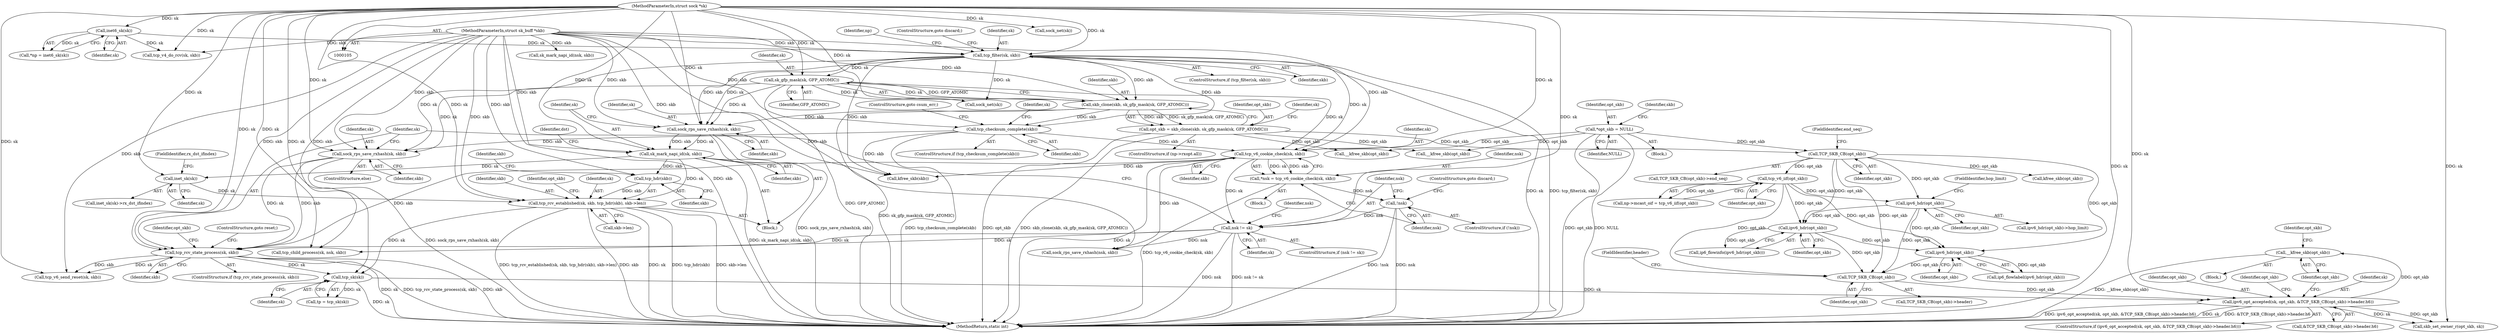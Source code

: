 digraph "0_linux_ac6e780070e30e4c35bd395acfe9191e6268bdd3_0@API" {
"1000422" [label="(Call,__kfree_skb(opt_skb))"];
"1000396" [label="(Call,ipv6_opt_accepted(sk, opt_skb, &TCP_SKB_CB(opt_skb)->header.h6))"];
"1000292" [label="(Call,tcp_sk(sk))"];
"1000257" [label="(Call,tcp_rcv_state_process(sk, skb))"];
"1000253" [label="(Call,sock_rps_save_rxhash(sk, skb))"];
"1000131" [label="(Call,tcp_filter(sk, skb))"];
"1000112" [label="(Call,inet6_sk(sk))"];
"1000106" [label="(MethodParameterIn,struct sock *sk)"];
"1000107" [label="(MethodParameterIn,struct sk_buff *skb)"];
"1000145" [label="(Call,sk_gfp_mask(sk, GFP_ATOMIC))"];
"1000209" [label="(Call,tcp_checksum_complete(skb))"];
"1000143" [label="(Call,skb_clone(skb, sk_gfp_mask(sk, GFP_ATOMIC)))"];
"1000230" [label="(Call,nsk != sk)"];
"1000226" [label="(Call,!nsk)"];
"1000220" [label="(Call,*nsk = tcp_v6_cookie_check(sk, skb))"];
"1000222" [label="(Call,tcp_v6_cookie_check(sk, skb))"];
"1000195" [label="(Call,tcp_rcv_established(sk, skb, tcp_hdr(skb), skb->len))"];
"1000164" [label="(Call,sk_mark_napi_id(sk, skb))"];
"1000161" [label="(Call,sock_rps_save_rxhash(sk, skb))"];
"1000174" [label="(Call,inet_sk(sk))"];
"1000198" [label="(Call,tcp_hdr(skb))"];
"1000402" [label="(Call,TCP_SKB_CB(opt_skb))"];
"1000382" [label="(Call,ipv6_hdr(opt_skb))"];
"1000335" [label="(Call,tcp_v6_iif(opt_skb))"];
"1000298" [label="(Call,TCP_SKB_CB(opt_skb))"];
"1000116" [label="(Call,*opt_skb = NULL)"];
"1000141" [label="(Call,opt_skb = skb_clone(skb, sk_gfp_mask(sk, GFP_ATOMIC)))"];
"1000358" [label="(Call,ipv6_hdr(opt_skb))"];
"1000393" [label="(Call,ipv6_hdr(opt_skb))"];
"1000432" [label="(Call,kfree_skb(opt_skb))"];
"1000422" [label="(Call,__kfree_skb(opt_skb))"];
"1000227" [label="(Identifier,nsk)"];
"1000141" [label="(Call,opt_skb = skb_clone(skb, sk_gfp_mask(sk, GFP_ATOMIC)))"];
"1000162" [label="(Identifier,sk)"];
"1000401" [label="(Call,TCP_SKB_CB(opt_skb)->header)"];
"1000165" [label="(Identifier,sk)"];
"1000254" [label="(Identifier,sk)"];
"1000300" [label="(FieldIdentifier,end_seq)"];
"1000210" [label="(Identifier,skb)"];
"1000218" [label="(Block,)"];
"1000223" [label="(Identifier,sk)"];
"1000262" [label="(Identifier,opt_skb)"];
"1000255" [label="(Identifier,skb)"];
"1000335" [label="(Call,tcp_v6_iif(opt_skb))"];
"1000336" [label="(Identifier,opt_skb)"];
"1000260" [label="(ControlStructure,goto reset;)"];
"1000297" [label="(Call,TCP_SKB_CB(opt_skb)->end_seq)"];
"1000221" [label="(Identifier,nsk)"];
"1000200" [label="(Call,skb->len)"];
"1000267" [label="(Call,tcp_v6_send_reset(sk, skb))"];
"1000106" [label="(MethodParameterIn,struct sock *sk)"];
"1000138" [label="(Identifier,np)"];
"1000225" [label="(ControlStructure,if (!nsk))"];
"1000154" [label="(Block,)"];
"1000215" [label="(Identifier,sk)"];
"1000382" [label="(Call,ipv6_hdr(opt_skb))"];
"1000281" [label="(Call,sock_net(sk))"];
"1000117" [label="(Identifier,opt_skb)"];
"1000168" [label="(Identifier,dst)"];
"1000174" [label="(Call,inet_sk(sk))"];
"1000248" [label="(Call,__kfree_skb(opt_skb))"];
"1000204" [label="(Identifier,opt_skb)"];
"1000234" [label="(Call,sock_rps_save_rxhash(nsk, skb))"];
"1000176" [label="(FieldIdentifier,rx_dst_ifindex)"];
"1000258" [label="(Identifier,sk)"];
"1000147" [label="(Identifier,GFP_ATOMIC)"];
"1000146" [label="(Identifier,sk)"];
"1000273" [label="(Call,__kfree_skb(opt_skb))"];
"1000198" [label="(Call,tcp_hdr(skb))"];
"1000122" [label="(Identifier,skb)"];
"1000224" [label="(Identifier,skb)"];
"1000127" [label="(Call,tcp_v4_do_rcv(sk, skb))"];
"1000241" [label="(Call,tcp_child_process(sk, nsk, skb))"];
"1000408" [label="(Identifier,opt_skb)"];
"1000175" [label="(Identifier,sk)"];
"1000292" [label="(Call,tcp_sk(sk))"];
"1000275" [label="(Call,kfree_skb(skb))"];
"1000228" [label="(ControlStructure,goto discard;)"];
"1000402" [label="(Call,TCP_SKB_CB(opt_skb))"];
"1000161" [label="(Call,sock_rps_save_rxhash(sk, skb))"];
"1000143" [label="(Call,skb_clone(skb, sk_gfp_mask(sk, GFP_ATOMIC)))"];
"1000360" [label="(FieldIdentifier,hop_limit)"];
"1000331" [label="(Call,np->mcast_oif = tcp_v6_iif(opt_skb))"];
"1000166" [label="(Identifier,skb)"];
"1000359" [label="(Identifier,opt_skb)"];
"1000173" [label="(Call,inet_sk(sk)->rx_dst_ifindex)"];
"1000222" [label="(Call,tcp_v6_cookie_check(sk, skb))"];
"1000299" [label="(Identifier,opt_skb)"];
"1000113" [label="(Identifier,sk)"];
"1000259" [label="(Identifier,skb)"];
"1000134" [label="(ControlStructure,goto discard;)"];
"1000357" [label="(Call,ipv6_hdr(opt_skb)->hop_limit)"];
"1000235" [label="(Identifier,nsk)"];
"1000290" [label="(Call,tp = tcp_sk(sk))"];
"1000196" [label="(Identifier,sk)"];
"1000425" [label="(Identifier,opt_skb)"];
"1000423" [label="(Identifier,opt_skb)"];
"1000144" [label="(Identifier,skb)"];
"1000399" [label="(Call,&TCP_SKB_CB(opt_skb)->header.h6)"];
"1000436" [label="(MethodReturn,static int)"];
"1000252" [label="(ControlStructure,else)"];
"1000421" [label="(Block,)"];
"1000151" [label="(Identifier,sk)"];
"1000394" [label="(Identifier,opt_skb)"];
"1000164" [label="(Call,sk_mark_napi_id(sk, skb))"];
"1000383" [label="(Identifier,opt_skb)"];
"1000229" [label="(ControlStructure,if (nsk != sk))"];
"1000195" [label="(Call,tcp_rcv_established(sk, skb, tcp_hdr(skb), skb->len))"];
"1000231" [label="(Identifier,nsk)"];
"1000112" [label="(Call,inet6_sk(sk))"];
"1000257" [label="(Call,tcp_rcv_state_process(sk, skb))"];
"1000131" [label="(Call,tcp_filter(sk, skb))"];
"1000132" [label="(Identifier,sk)"];
"1000397" [label="(Identifier,sk)"];
"1000398" [label="(Identifier,opt_skb)"];
"1000298" [label="(Call,TCP_SKB_CB(opt_skb))"];
"1000256" [label="(ControlStructure,if (tcp_rcv_state_process(sk, skb)))"];
"1000237" [label="(Call,sk_mark_napi_id(nsk, skb))"];
"1000209" [label="(Call,tcp_checksum_complete(skb))"];
"1000226" [label="(Call,!nsk)"];
"1000381" [label="(Call,ip6_flowinfo(ipv6_hdr(opt_skb)))"];
"1000145" [label="(Call,sk_gfp_mask(sk, GFP_ATOMIC))"];
"1000142" [label="(Identifier,opt_skb)"];
"1000135" [label="(ControlStructure,if (np->rxopt.all))"];
"1000285" [label="(Call,sock_net(sk))"];
"1000130" [label="(ControlStructure,if (tcp_filter(sk, skb)))"];
"1000403" [label="(Identifier,opt_skb)"];
"1000404" [label="(FieldIdentifier,header)"];
"1000211" [label="(ControlStructure,goto csum_err;)"];
"1000201" [label="(Identifier,skb)"];
"1000253" [label="(Call,sock_rps_save_rxhash(sk, skb))"];
"1000208" [label="(ControlStructure,if (tcp_checksum_complete(skb)))"];
"1000197" [label="(Identifier,skb)"];
"1000232" [label="(Identifier,sk)"];
"1000118" [label="(Identifier,NULL)"];
"1000396" [label="(Call,ipv6_opt_accepted(sk, opt_skb, &TCP_SKB_CB(opt_skb)->header.h6))"];
"1000393" [label="(Call,ipv6_hdr(opt_skb))"];
"1000392" [label="(Call,ip6_flowlabel(ipv6_hdr(opt_skb)))"];
"1000395" [label="(ControlStructure,if (ipv6_opt_accepted(sk, opt_skb, &TCP_SKB_CB(opt_skb)->header.h6)))"];
"1000358" [label="(Call,ipv6_hdr(opt_skb))"];
"1000107" [label="(MethodParameterIn,struct sk_buff *skb)"];
"1000163" [label="(Identifier,skb)"];
"1000407" [label="(Call,skb_set_owner_r(opt_skb, sk))"];
"1000293" [label="(Identifier,sk)"];
"1000116" [label="(Call,*opt_skb = NULL)"];
"1000133" [label="(Identifier,skb)"];
"1000220" [label="(Call,*nsk = tcp_v6_cookie_check(sk, skb))"];
"1000199" [label="(Identifier,skb)"];
"1000230" [label="(Call,nsk != sk)"];
"1000108" [label="(Block,)"];
"1000110" [label="(Call,*np = inet6_sk(sk))"];
"1000422" -> "1000421"  [label="AST: "];
"1000422" -> "1000423"  [label="CFG: "];
"1000423" -> "1000422"  [label="AST: "];
"1000425" -> "1000422"  [label="CFG: "];
"1000422" -> "1000436"  [label="DDG: __kfree_skb(opt_skb)"];
"1000396" -> "1000422"  [label="DDG: opt_skb"];
"1000396" -> "1000395"  [label="AST: "];
"1000396" -> "1000399"  [label="CFG: "];
"1000397" -> "1000396"  [label="AST: "];
"1000398" -> "1000396"  [label="AST: "];
"1000399" -> "1000396"  [label="AST: "];
"1000408" -> "1000396"  [label="CFG: "];
"1000423" -> "1000396"  [label="CFG: "];
"1000396" -> "1000436"  [label="DDG: ipv6_opt_accepted(sk, opt_skb, &TCP_SKB_CB(opt_skb)->header.h6)"];
"1000396" -> "1000436"  [label="DDG: sk"];
"1000396" -> "1000436"  [label="DDG: &TCP_SKB_CB(opt_skb)->header.h6"];
"1000292" -> "1000396"  [label="DDG: sk"];
"1000106" -> "1000396"  [label="DDG: sk"];
"1000402" -> "1000396"  [label="DDG: opt_skb"];
"1000396" -> "1000407"  [label="DDG: opt_skb"];
"1000396" -> "1000407"  [label="DDG: sk"];
"1000292" -> "1000290"  [label="AST: "];
"1000292" -> "1000293"  [label="CFG: "];
"1000293" -> "1000292"  [label="AST: "];
"1000290" -> "1000292"  [label="CFG: "];
"1000292" -> "1000436"  [label="DDG: sk"];
"1000292" -> "1000290"  [label="DDG: sk"];
"1000257" -> "1000292"  [label="DDG: sk"];
"1000195" -> "1000292"  [label="DDG: sk"];
"1000106" -> "1000292"  [label="DDG: sk"];
"1000257" -> "1000256"  [label="AST: "];
"1000257" -> "1000259"  [label="CFG: "];
"1000258" -> "1000257"  [label="AST: "];
"1000259" -> "1000257"  [label="AST: "];
"1000260" -> "1000257"  [label="CFG: "];
"1000262" -> "1000257"  [label="CFG: "];
"1000257" -> "1000436"  [label="DDG: skb"];
"1000257" -> "1000436"  [label="DDG: sk"];
"1000257" -> "1000436"  [label="DDG: tcp_rcv_state_process(sk, skb)"];
"1000253" -> "1000257"  [label="DDG: sk"];
"1000253" -> "1000257"  [label="DDG: skb"];
"1000230" -> "1000257"  [label="DDG: sk"];
"1000106" -> "1000257"  [label="DDG: sk"];
"1000222" -> "1000257"  [label="DDG: skb"];
"1000107" -> "1000257"  [label="DDG: skb"];
"1000257" -> "1000267"  [label="DDG: sk"];
"1000257" -> "1000267"  [label="DDG: skb"];
"1000253" -> "1000252"  [label="AST: "];
"1000253" -> "1000255"  [label="CFG: "];
"1000254" -> "1000253"  [label="AST: "];
"1000255" -> "1000253"  [label="AST: "];
"1000258" -> "1000253"  [label="CFG: "];
"1000253" -> "1000436"  [label="DDG: sock_rps_save_rxhash(sk, skb)"];
"1000131" -> "1000253"  [label="DDG: sk"];
"1000145" -> "1000253"  [label="DDG: sk"];
"1000106" -> "1000253"  [label="DDG: sk"];
"1000209" -> "1000253"  [label="DDG: skb"];
"1000107" -> "1000253"  [label="DDG: skb"];
"1000131" -> "1000130"  [label="AST: "];
"1000131" -> "1000133"  [label="CFG: "];
"1000132" -> "1000131"  [label="AST: "];
"1000133" -> "1000131"  [label="AST: "];
"1000134" -> "1000131"  [label="CFG: "];
"1000138" -> "1000131"  [label="CFG: "];
"1000131" -> "1000436"  [label="DDG: sk"];
"1000131" -> "1000436"  [label="DDG: tcp_filter(sk, skb)"];
"1000112" -> "1000131"  [label="DDG: sk"];
"1000106" -> "1000131"  [label="DDG: sk"];
"1000107" -> "1000131"  [label="DDG: skb"];
"1000131" -> "1000143"  [label="DDG: skb"];
"1000131" -> "1000145"  [label="DDG: sk"];
"1000131" -> "1000161"  [label="DDG: sk"];
"1000131" -> "1000161"  [label="DDG: skb"];
"1000131" -> "1000209"  [label="DDG: skb"];
"1000131" -> "1000222"  [label="DDG: sk"];
"1000131" -> "1000275"  [label="DDG: skb"];
"1000131" -> "1000281"  [label="DDG: sk"];
"1000112" -> "1000110"  [label="AST: "];
"1000112" -> "1000113"  [label="CFG: "];
"1000113" -> "1000112"  [label="AST: "];
"1000110" -> "1000112"  [label="CFG: "];
"1000112" -> "1000110"  [label="DDG: sk"];
"1000106" -> "1000112"  [label="DDG: sk"];
"1000112" -> "1000127"  [label="DDG: sk"];
"1000106" -> "1000105"  [label="AST: "];
"1000106" -> "1000436"  [label="DDG: sk"];
"1000106" -> "1000127"  [label="DDG: sk"];
"1000106" -> "1000145"  [label="DDG: sk"];
"1000106" -> "1000161"  [label="DDG: sk"];
"1000106" -> "1000164"  [label="DDG: sk"];
"1000106" -> "1000174"  [label="DDG: sk"];
"1000106" -> "1000195"  [label="DDG: sk"];
"1000106" -> "1000222"  [label="DDG: sk"];
"1000106" -> "1000230"  [label="DDG: sk"];
"1000106" -> "1000241"  [label="DDG: sk"];
"1000106" -> "1000267"  [label="DDG: sk"];
"1000106" -> "1000281"  [label="DDG: sk"];
"1000106" -> "1000285"  [label="DDG: sk"];
"1000106" -> "1000407"  [label="DDG: sk"];
"1000107" -> "1000105"  [label="AST: "];
"1000107" -> "1000436"  [label="DDG: skb"];
"1000107" -> "1000127"  [label="DDG: skb"];
"1000107" -> "1000143"  [label="DDG: skb"];
"1000107" -> "1000161"  [label="DDG: skb"];
"1000107" -> "1000164"  [label="DDG: skb"];
"1000107" -> "1000195"  [label="DDG: skb"];
"1000107" -> "1000198"  [label="DDG: skb"];
"1000107" -> "1000209"  [label="DDG: skb"];
"1000107" -> "1000222"  [label="DDG: skb"];
"1000107" -> "1000234"  [label="DDG: skb"];
"1000107" -> "1000237"  [label="DDG: skb"];
"1000107" -> "1000241"  [label="DDG: skb"];
"1000107" -> "1000267"  [label="DDG: skb"];
"1000107" -> "1000275"  [label="DDG: skb"];
"1000145" -> "1000143"  [label="AST: "];
"1000145" -> "1000147"  [label="CFG: "];
"1000146" -> "1000145"  [label="AST: "];
"1000147" -> "1000145"  [label="AST: "];
"1000143" -> "1000145"  [label="CFG: "];
"1000145" -> "1000436"  [label="DDG: GFP_ATOMIC"];
"1000145" -> "1000143"  [label="DDG: sk"];
"1000145" -> "1000143"  [label="DDG: GFP_ATOMIC"];
"1000145" -> "1000161"  [label="DDG: sk"];
"1000145" -> "1000222"  [label="DDG: sk"];
"1000145" -> "1000281"  [label="DDG: sk"];
"1000209" -> "1000208"  [label="AST: "];
"1000209" -> "1000210"  [label="CFG: "];
"1000210" -> "1000209"  [label="AST: "];
"1000211" -> "1000209"  [label="CFG: "];
"1000215" -> "1000209"  [label="CFG: "];
"1000209" -> "1000436"  [label="DDG: tcp_checksum_complete(skb)"];
"1000143" -> "1000209"  [label="DDG: skb"];
"1000209" -> "1000222"  [label="DDG: skb"];
"1000209" -> "1000275"  [label="DDG: skb"];
"1000143" -> "1000141"  [label="AST: "];
"1000144" -> "1000143"  [label="AST: "];
"1000141" -> "1000143"  [label="CFG: "];
"1000143" -> "1000436"  [label="DDG: sk_gfp_mask(sk, GFP_ATOMIC)"];
"1000143" -> "1000141"  [label="DDG: skb"];
"1000143" -> "1000141"  [label="DDG: sk_gfp_mask(sk, GFP_ATOMIC)"];
"1000143" -> "1000161"  [label="DDG: skb"];
"1000230" -> "1000229"  [label="AST: "];
"1000230" -> "1000232"  [label="CFG: "];
"1000231" -> "1000230"  [label="AST: "];
"1000232" -> "1000230"  [label="AST: "];
"1000235" -> "1000230"  [label="CFG: "];
"1000258" -> "1000230"  [label="CFG: "];
"1000230" -> "1000436"  [label="DDG: nsk"];
"1000230" -> "1000436"  [label="DDG: nsk != sk"];
"1000226" -> "1000230"  [label="DDG: nsk"];
"1000222" -> "1000230"  [label="DDG: sk"];
"1000230" -> "1000234"  [label="DDG: nsk"];
"1000230" -> "1000241"  [label="DDG: sk"];
"1000226" -> "1000225"  [label="AST: "];
"1000226" -> "1000227"  [label="CFG: "];
"1000227" -> "1000226"  [label="AST: "];
"1000228" -> "1000226"  [label="CFG: "];
"1000231" -> "1000226"  [label="CFG: "];
"1000226" -> "1000436"  [label="DDG: nsk"];
"1000226" -> "1000436"  [label="DDG: !nsk"];
"1000220" -> "1000226"  [label="DDG: nsk"];
"1000220" -> "1000218"  [label="AST: "];
"1000220" -> "1000222"  [label="CFG: "];
"1000221" -> "1000220"  [label="AST: "];
"1000222" -> "1000220"  [label="AST: "];
"1000227" -> "1000220"  [label="CFG: "];
"1000220" -> "1000436"  [label="DDG: tcp_v6_cookie_check(sk, skb)"];
"1000222" -> "1000220"  [label="DDG: sk"];
"1000222" -> "1000220"  [label="DDG: skb"];
"1000222" -> "1000224"  [label="CFG: "];
"1000223" -> "1000222"  [label="AST: "];
"1000224" -> "1000222"  [label="AST: "];
"1000222" -> "1000436"  [label="DDG: sk"];
"1000222" -> "1000234"  [label="DDG: skb"];
"1000222" -> "1000275"  [label="DDG: skb"];
"1000195" -> "1000154"  [label="AST: "];
"1000195" -> "1000200"  [label="CFG: "];
"1000196" -> "1000195"  [label="AST: "];
"1000197" -> "1000195"  [label="AST: "];
"1000198" -> "1000195"  [label="AST: "];
"1000200" -> "1000195"  [label="AST: "];
"1000204" -> "1000195"  [label="CFG: "];
"1000195" -> "1000436"  [label="DDG: skb->len"];
"1000195" -> "1000436"  [label="DDG: tcp_rcv_established(sk, skb, tcp_hdr(skb), skb->len)"];
"1000195" -> "1000436"  [label="DDG: skb"];
"1000195" -> "1000436"  [label="DDG: sk"];
"1000195" -> "1000436"  [label="DDG: tcp_hdr(skb)"];
"1000164" -> "1000195"  [label="DDG: sk"];
"1000174" -> "1000195"  [label="DDG: sk"];
"1000198" -> "1000195"  [label="DDG: skb"];
"1000164" -> "1000154"  [label="AST: "];
"1000164" -> "1000166"  [label="CFG: "];
"1000165" -> "1000164"  [label="AST: "];
"1000166" -> "1000164"  [label="AST: "];
"1000168" -> "1000164"  [label="CFG: "];
"1000164" -> "1000436"  [label="DDG: sk_mark_napi_id(sk, skb)"];
"1000161" -> "1000164"  [label="DDG: sk"];
"1000161" -> "1000164"  [label="DDG: skb"];
"1000164" -> "1000174"  [label="DDG: sk"];
"1000164" -> "1000198"  [label="DDG: skb"];
"1000161" -> "1000154"  [label="AST: "];
"1000161" -> "1000163"  [label="CFG: "];
"1000162" -> "1000161"  [label="AST: "];
"1000163" -> "1000161"  [label="AST: "];
"1000165" -> "1000161"  [label="CFG: "];
"1000161" -> "1000436"  [label="DDG: sock_rps_save_rxhash(sk, skb)"];
"1000174" -> "1000173"  [label="AST: "];
"1000174" -> "1000175"  [label="CFG: "];
"1000175" -> "1000174"  [label="AST: "];
"1000176" -> "1000174"  [label="CFG: "];
"1000198" -> "1000199"  [label="CFG: "];
"1000199" -> "1000198"  [label="AST: "];
"1000201" -> "1000198"  [label="CFG: "];
"1000402" -> "1000401"  [label="AST: "];
"1000402" -> "1000403"  [label="CFG: "];
"1000403" -> "1000402"  [label="AST: "];
"1000404" -> "1000402"  [label="CFG: "];
"1000382" -> "1000402"  [label="DDG: opt_skb"];
"1000298" -> "1000402"  [label="DDG: opt_skb"];
"1000358" -> "1000402"  [label="DDG: opt_skb"];
"1000393" -> "1000402"  [label="DDG: opt_skb"];
"1000335" -> "1000402"  [label="DDG: opt_skb"];
"1000382" -> "1000381"  [label="AST: "];
"1000382" -> "1000383"  [label="CFG: "];
"1000383" -> "1000382"  [label="AST: "];
"1000381" -> "1000382"  [label="CFG: "];
"1000382" -> "1000381"  [label="DDG: opt_skb"];
"1000335" -> "1000382"  [label="DDG: opt_skb"];
"1000298" -> "1000382"  [label="DDG: opt_skb"];
"1000358" -> "1000382"  [label="DDG: opt_skb"];
"1000382" -> "1000393"  [label="DDG: opt_skb"];
"1000335" -> "1000331"  [label="AST: "];
"1000335" -> "1000336"  [label="CFG: "];
"1000336" -> "1000335"  [label="AST: "];
"1000331" -> "1000335"  [label="CFG: "];
"1000335" -> "1000331"  [label="DDG: opt_skb"];
"1000298" -> "1000335"  [label="DDG: opt_skb"];
"1000335" -> "1000358"  [label="DDG: opt_skb"];
"1000335" -> "1000393"  [label="DDG: opt_skb"];
"1000298" -> "1000297"  [label="AST: "];
"1000298" -> "1000299"  [label="CFG: "];
"1000299" -> "1000298"  [label="AST: "];
"1000300" -> "1000298"  [label="CFG: "];
"1000116" -> "1000298"  [label="DDG: opt_skb"];
"1000141" -> "1000298"  [label="DDG: opt_skb"];
"1000298" -> "1000358"  [label="DDG: opt_skb"];
"1000298" -> "1000393"  [label="DDG: opt_skb"];
"1000298" -> "1000432"  [label="DDG: opt_skb"];
"1000116" -> "1000108"  [label="AST: "];
"1000116" -> "1000118"  [label="CFG: "];
"1000117" -> "1000116"  [label="AST: "];
"1000118" -> "1000116"  [label="AST: "];
"1000122" -> "1000116"  [label="CFG: "];
"1000116" -> "1000436"  [label="DDG: opt_skb"];
"1000116" -> "1000436"  [label="DDG: NULL"];
"1000116" -> "1000248"  [label="DDG: opt_skb"];
"1000116" -> "1000273"  [label="DDG: opt_skb"];
"1000141" -> "1000135"  [label="AST: "];
"1000142" -> "1000141"  [label="AST: "];
"1000151" -> "1000141"  [label="CFG: "];
"1000141" -> "1000436"  [label="DDG: opt_skb"];
"1000141" -> "1000436"  [label="DDG: skb_clone(skb, sk_gfp_mask(sk, GFP_ATOMIC))"];
"1000141" -> "1000248"  [label="DDG: opt_skb"];
"1000141" -> "1000273"  [label="DDG: opt_skb"];
"1000358" -> "1000357"  [label="AST: "];
"1000358" -> "1000359"  [label="CFG: "];
"1000359" -> "1000358"  [label="AST: "];
"1000360" -> "1000358"  [label="CFG: "];
"1000358" -> "1000393"  [label="DDG: opt_skb"];
"1000393" -> "1000392"  [label="AST: "];
"1000393" -> "1000394"  [label="CFG: "];
"1000394" -> "1000393"  [label="AST: "];
"1000392" -> "1000393"  [label="CFG: "];
"1000393" -> "1000392"  [label="DDG: opt_skb"];
}
